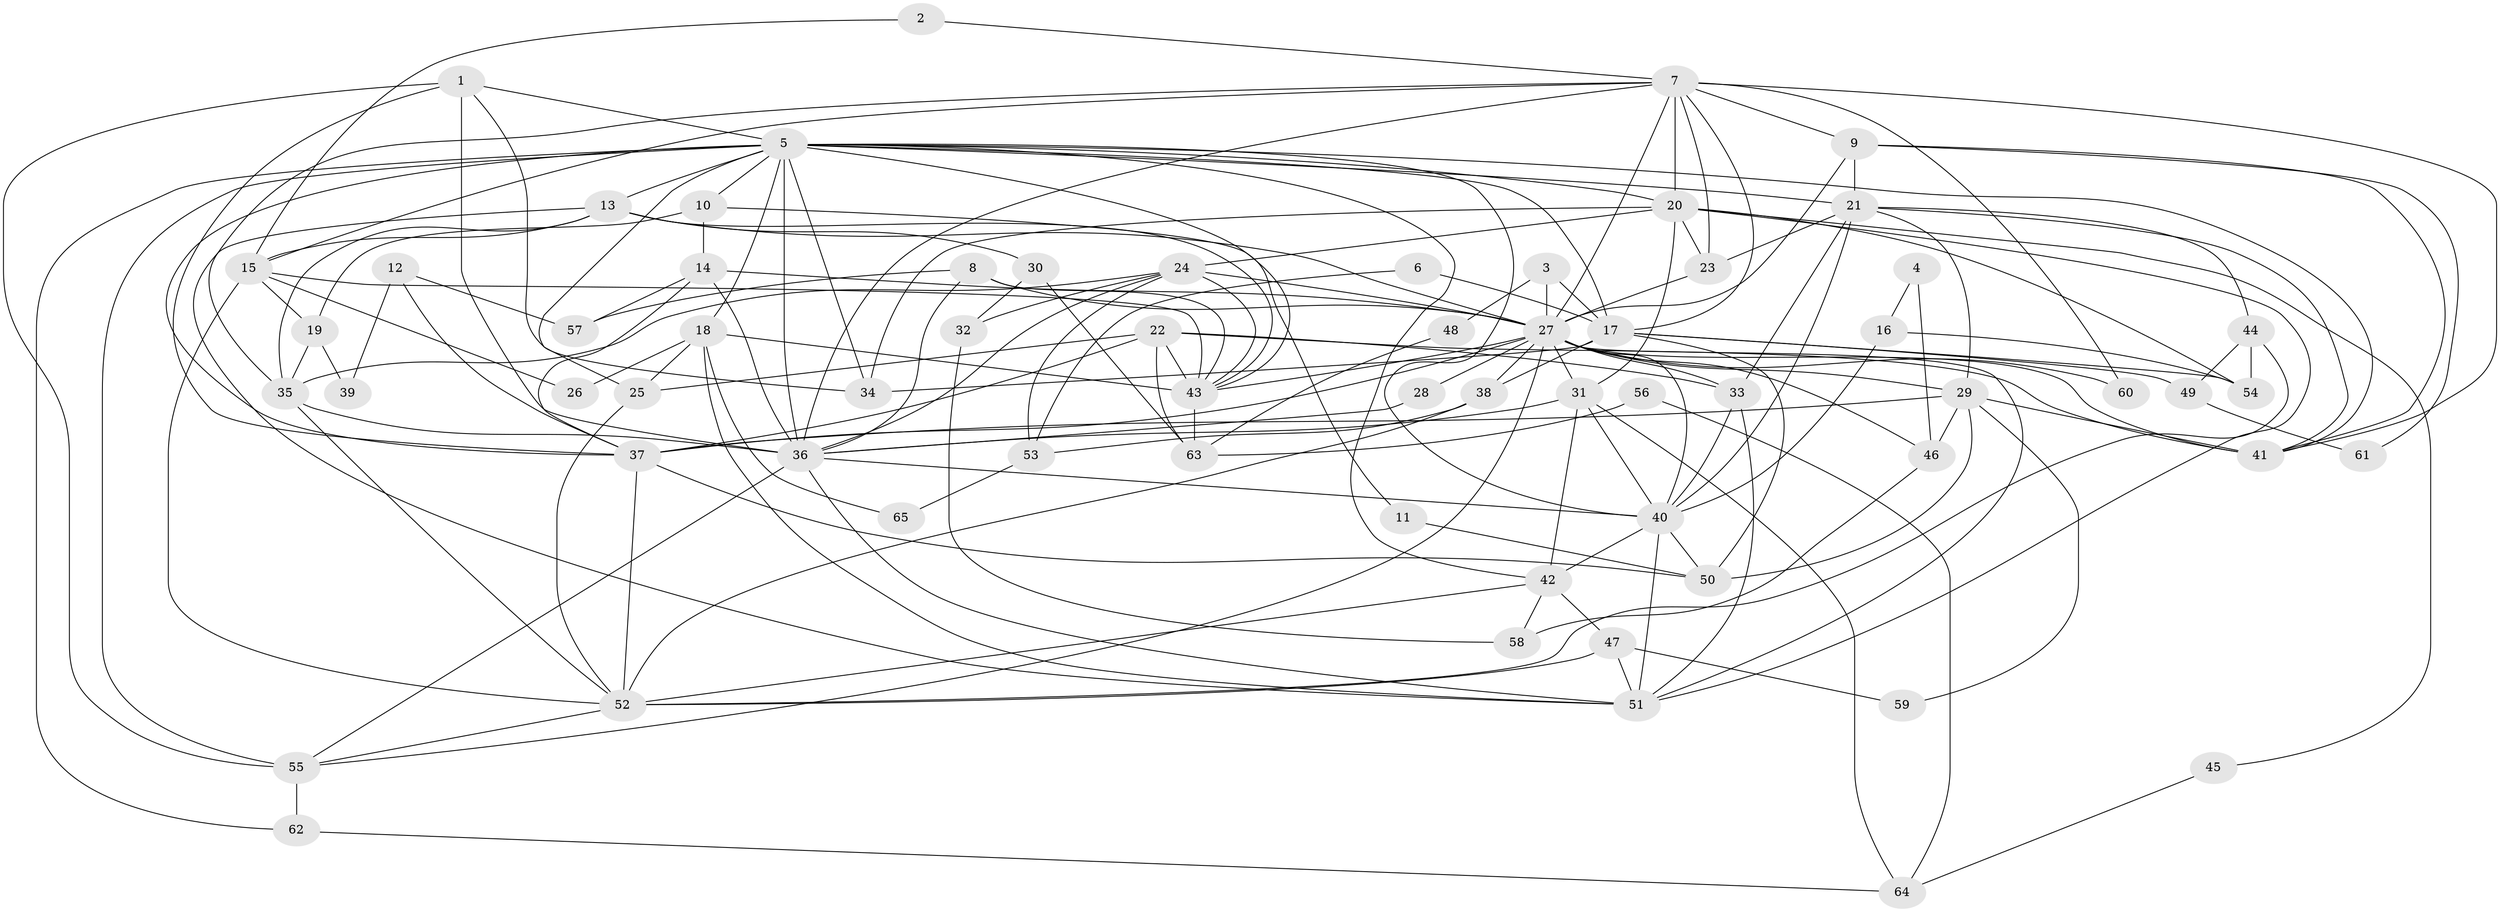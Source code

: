 // original degree distribution, {5: 0.19230769230769232, 2: 0.18461538461538463, 4: 0.17692307692307693, 6: 0.1076923076923077, 3: 0.2692307692307692, 7: 0.046153846153846156, 8: 0.023076923076923078}
// Generated by graph-tools (version 1.1) at 2025/36/03/09/25 02:36:06]
// undirected, 65 vertices, 170 edges
graph export_dot {
graph [start="1"]
  node [color=gray90,style=filled];
  1;
  2;
  3;
  4;
  5;
  6;
  7;
  8;
  9;
  10;
  11;
  12;
  13;
  14;
  15;
  16;
  17;
  18;
  19;
  20;
  21;
  22;
  23;
  24;
  25;
  26;
  27;
  28;
  29;
  30;
  31;
  32;
  33;
  34;
  35;
  36;
  37;
  38;
  39;
  40;
  41;
  42;
  43;
  44;
  45;
  46;
  47;
  48;
  49;
  50;
  51;
  52;
  53;
  54;
  55;
  56;
  57;
  58;
  59;
  60;
  61;
  62;
  63;
  64;
  65;
  1 -- 5 [weight=1.0];
  1 -- 34 [weight=1.0];
  1 -- 36 [weight=1.0];
  1 -- 37 [weight=1.0];
  1 -- 55 [weight=1.0];
  2 -- 7 [weight=1.0];
  2 -- 15 [weight=1.0];
  3 -- 17 [weight=1.0];
  3 -- 27 [weight=2.0];
  3 -- 48 [weight=1.0];
  4 -- 16 [weight=1.0];
  4 -- 46 [weight=1.0];
  5 -- 10 [weight=1.0];
  5 -- 13 [weight=1.0];
  5 -- 17 [weight=1.0];
  5 -- 18 [weight=1.0];
  5 -- 20 [weight=1.0];
  5 -- 21 [weight=1.0];
  5 -- 25 [weight=1.0];
  5 -- 34 [weight=1.0];
  5 -- 36 [weight=3.0];
  5 -- 37 [weight=2.0];
  5 -- 40 [weight=2.0];
  5 -- 41 [weight=1.0];
  5 -- 42 [weight=1.0];
  5 -- 43 [weight=1.0];
  5 -- 55 [weight=2.0];
  5 -- 62 [weight=1.0];
  6 -- 17 [weight=1.0];
  6 -- 53 [weight=1.0];
  7 -- 9 [weight=1.0];
  7 -- 15 [weight=1.0];
  7 -- 17 [weight=1.0];
  7 -- 20 [weight=1.0];
  7 -- 23 [weight=1.0];
  7 -- 27 [weight=1.0];
  7 -- 35 [weight=1.0];
  7 -- 36 [weight=1.0];
  7 -- 41 [weight=1.0];
  7 -- 60 [weight=1.0];
  8 -- 27 [weight=2.0];
  8 -- 36 [weight=1.0];
  8 -- 43 [weight=1.0];
  8 -- 57 [weight=1.0];
  9 -- 21 [weight=1.0];
  9 -- 27 [weight=1.0];
  9 -- 41 [weight=1.0];
  9 -- 61 [weight=1.0];
  10 -- 11 [weight=1.0];
  10 -- 14 [weight=1.0];
  10 -- 19 [weight=1.0];
  11 -- 50 [weight=1.0];
  12 -- 37 [weight=1.0];
  12 -- 39 [weight=1.0];
  12 -- 57 [weight=1.0];
  13 -- 15 [weight=1.0];
  13 -- 27 [weight=2.0];
  13 -- 30 [weight=1.0];
  13 -- 35 [weight=2.0];
  13 -- 43 [weight=3.0];
  13 -- 51 [weight=1.0];
  14 -- 27 [weight=1.0];
  14 -- 36 [weight=1.0];
  14 -- 37 [weight=1.0];
  14 -- 57 [weight=1.0];
  15 -- 19 [weight=1.0];
  15 -- 26 [weight=1.0];
  15 -- 43 [weight=1.0];
  15 -- 52 [weight=1.0];
  16 -- 40 [weight=1.0];
  16 -- 54 [weight=1.0];
  17 -- 34 [weight=1.0];
  17 -- 38 [weight=1.0];
  17 -- 49 [weight=1.0];
  17 -- 50 [weight=2.0];
  17 -- 54 [weight=1.0];
  18 -- 25 [weight=1.0];
  18 -- 26 [weight=1.0];
  18 -- 43 [weight=1.0];
  18 -- 51 [weight=1.0];
  18 -- 65 [weight=1.0];
  19 -- 35 [weight=1.0];
  19 -- 39 [weight=1.0];
  20 -- 23 [weight=1.0];
  20 -- 24 [weight=2.0];
  20 -- 31 [weight=1.0];
  20 -- 34 [weight=2.0];
  20 -- 45 [weight=1.0];
  20 -- 51 [weight=1.0];
  20 -- 54 [weight=1.0];
  21 -- 23 [weight=1.0];
  21 -- 29 [weight=1.0];
  21 -- 33 [weight=1.0];
  21 -- 40 [weight=1.0];
  21 -- 41 [weight=1.0];
  21 -- 44 [weight=1.0];
  22 -- 25 [weight=2.0];
  22 -- 33 [weight=1.0];
  22 -- 37 [weight=2.0];
  22 -- 41 [weight=2.0];
  22 -- 43 [weight=1.0];
  22 -- 63 [weight=1.0];
  23 -- 27 [weight=1.0];
  24 -- 27 [weight=1.0];
  24 -- 32 [weight=1.0];
  24 -- 35 [weight=1.0];
  24 -- 36 [weight=1.0];
  24 -- 43 [weight=1.0];
  24 -- 53 [weight=1.0];
  25 -- 52 [weight=1.0];
  27 -- 28 [weight=2.0];
  27 -- 29 [weight=1.0];
  27 -- 31 [weight=1.0];
  27 -- 33 [weight=2.0];
  27 -- 37 [weight=1.0];
  27 -- 38 [weight=2.0];
  27 -- 40 [weight=1.0];
  27 -- 41 [weight=1.0];
  27 -- 43 [weight=2.0];
  27 -- 46 [weight=2.0];
  27 -- 51 [weight=1.0];
  27 -- 55 [weight=1.0];
  27 -- 60 [weight=1.0];
  28 -- 36 [weight=1.0];
  29 -- 37 [weight=1.0];
  29 -- 41 [weight=1.0];
  29 -- 46 [weight=1.0];
  29 -- 50 [weight=1.0];
  29 -- 59 [weight=1.0];
  30 -- 32 [weight=1.0];
  30 -- 63 [weight=1.0];
  31 -- 36 [weight=1.0];
  31 -- 40 [weight=1.0];
  31 -- 42 [weight=1.0];
  31 -- 64 [weight=1.0];
  32 -- 58 [weight=1.0];
  33 -- 40 [weight=1.0];
  33 -- 51 [weight=1.0];
  35 -- 36 [weight=1.0];
  35 -- 52 [weight=1.0];
  36 -- 40 [weight=1.0];
  36 -- 51 [weight=1.0];
  36 -- 55 [weight=1.0];
  37 -- 50 [weight=1.0];
  37 -- 52 [weight=1.0];
  38 -- 52 [weight=1.0];
  38 -- 53 [weight=1.0];
  40 -- 42 [weight=1.0];
  40 -- 50 [weight=1.0];
  40 -- 51 [weight=1.0];
  42 -- 47 [weight=1.0];
  42 -- 52 [weight=1.0];
  42 -- 58 [weight=1.0];
  43 -- 63 [weight=1.0];
  44 -- 49 [weight=1.0];
  44 -- 52 [weight=1.0];
  44 -- 54 [weight=1.0];
  45 -- 64 [weight=1.0];
  46 -- 58 [weight=1.0];
  47 -- 51 [weight=1.0];
  47 -- 52 [weight=1.0];
  47 -- 59 [weight=1.0];
  48 -- 63 [weight=1.0];
  49 -- 61 [weight=1.0];
  52 -- 55 [weight=1.0];
  53 -- 65 [weight=1.0];
  55 -- 62 [weight=1.0];
  56 -- 63 [weight=1.0];
  56 -- 64 [weight=1.0];
  62 -- 64 [weight=1.0];
}
